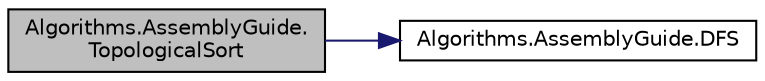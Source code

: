 digraph "Algorithms.AssemblyGuide.TopologicalSort"
{
 // INTERACTIVE_SVG=YES
 // LATEX_PDF_SIZE
  edge [fontname="Helvetica",fontsize="10",labelfontname="Helvetica",labelfontsize="10"];
  node [fontname="Helvetica",fontsize="10",shape=record];
  rankdir="LR";
  Node1 [label="Algorithms.AssemblyGuide.\lTopologicalSort",height=0.2,width=0.4,color="black", fillcolor="grey75", style="filled", fontcolor="black",tooltip=" "];
  Node1 -> Node2 [color="midnightblue",fontsize="10",style="solid",fontname="Helvetica"];
  Node2 [label="Algorithms.AssemblyGuide.DFS",height=0.2,width=0.4,color="black", fillcolor="white", style="filled",URL="$d9/da5/a00075.html#a8594d4804bfb0e8f7e44bdc56e86fcfd",tooltip=" "];
}
